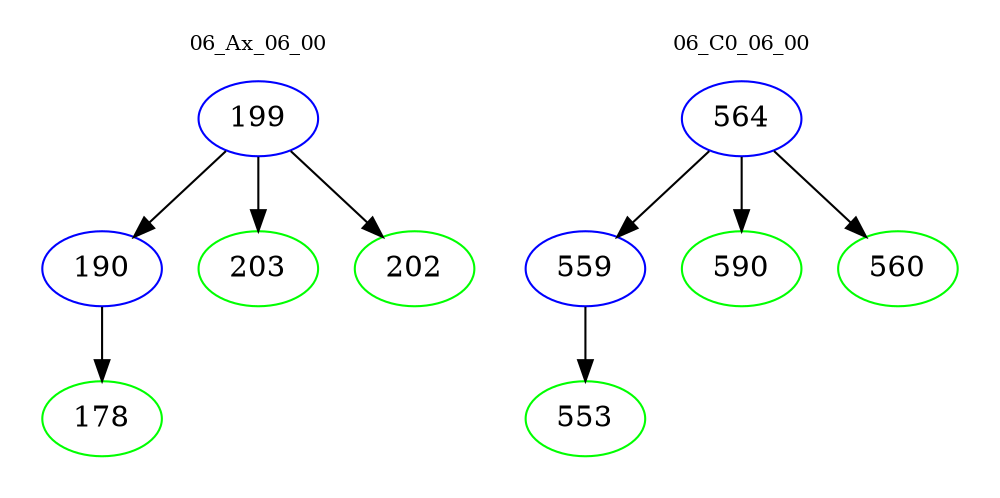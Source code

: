 digraph{
subgraph cluster_0 {
color = white
label = "06_Ax_06_00";
fontsize=10;
T0_199 [label="199", color="blue"]
T0_199 -> T0_190 [color="black"]
T0_190 [label="190", color="blue"]
T0_190 -> T0_178 [color="black"]
T0_178 [label="178", color="green"]
T0_199 -> T0_203 [color="black"]
T0_203 [label="203", color="green"]
T0_199 -> T0_202 [color="black"]
T0_202 [label="202", color="green"]
}
subgraph cluster_1 {
color = white
label = "06_C0_06_00";
fontsize=10;
T1_564 [label="564", color="blue"]
T1_564 -> T1_559 [color="black"]
T1_559 [label="559", color="blue"]
T1_559 -> T1_553 [color="black"]
T1_553 [label="553", color="green"]
T1_564 -> T1_590 [color="black"]
T1_590 [label="590", color="green"]
T1_564 -> T1_560 [color="black"]
T1_560 [label="560", color="green"]
}
}

